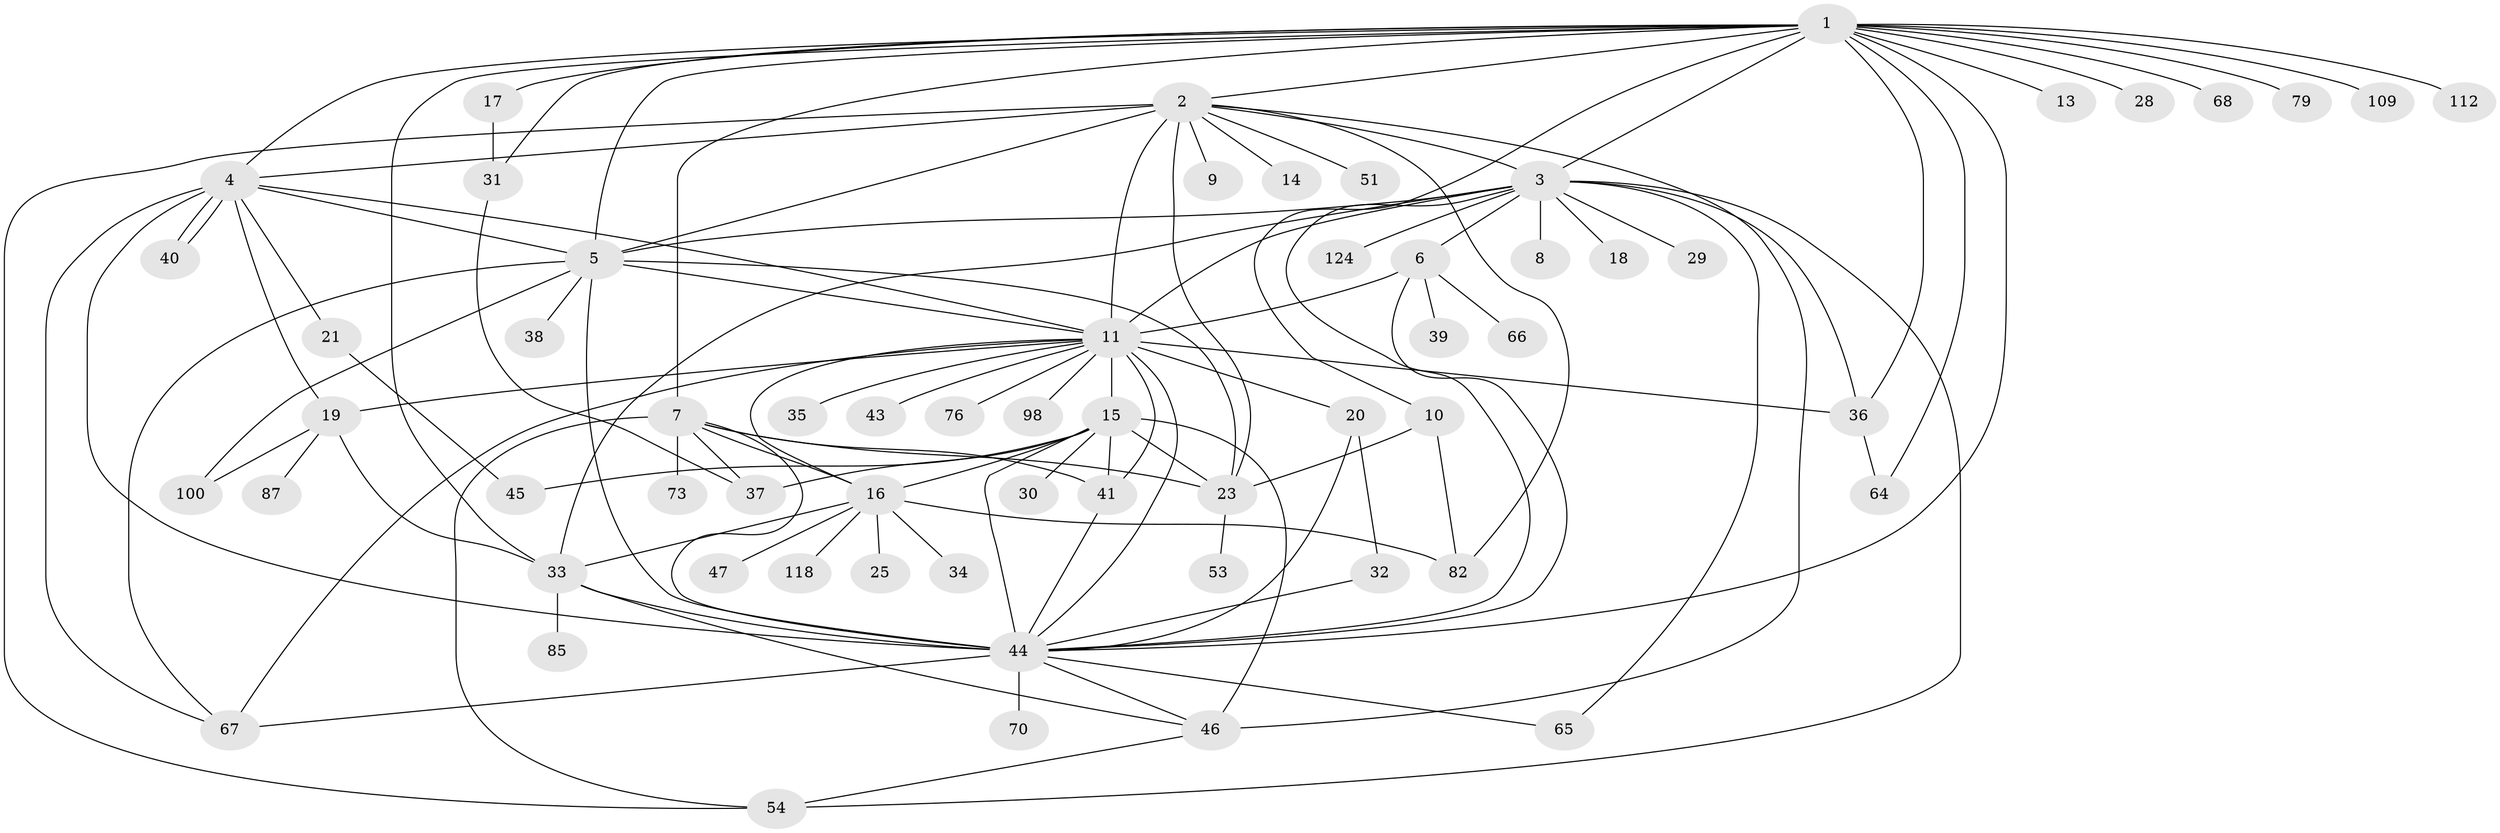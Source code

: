 // original degree distribution, {19: 0.008064516129032258, 14: 0.016129032258064516, 13: 0.016129032258064516, 10: 0.016129032258064516, 11: 0.008064516129032258, 5: 0.03225806451612903, 1: 0.4274193548387097, 3: 0.16129032258064516, 17: 0.008064516129032258, 8: 0.03225806451612903, 2: 0.16129032258064516, 6: 0.03225806451612903, 4: 0.07258064516129033, 12: 0.008064516129032258}
// Generated by graph-tools (version 1.1) at 2025/14/03/09/25 04:14:47]
// undirected, 62 vertices, 114 edges
graph export_dot {
graph [start="1"]
  node [color=gray90,style=filled];
  1 [super="+81"];
  2;
  3 [super="+27"];
  4 [super="+55+24+75+57"];
  5;
  6;
  7 [super="+42"];
  8;
  9;
  10;
  11 [super="+12"];
  13;
  14;
  15 [super="+72+22+26"];
  16;
  17;
  18;
  19;
  20;
  21;
  23 [super="+50+63"];
  25;
  28 [super="+58"];
  29;
  30;
  31;
  32 [super="+105"];
  33 [super="+61+92"];
  34;
  35 [super="+78+62"];
  36 [super="+56"];
  37 [super="+113+90"];
  38;
  39;
  40 [super="+48"];
  41 [super="+97+86+49+74+71"];
  43;
  44 [super="+52"];
  45 [super="+117"];
  46 [super="+101+91+69"];
  47;
  51;
  53;
  54;
  64;
  65;
  66;
  67 [super="+89"];
  68;
  70;
  73;
  76;
  79;
  82;
  85;
  87;
  98;
  100 [super="+102"];
  109;
  112;
  118;
  124;
  1 -- 2;
  1 -- 3;
  1 -- 4;
  1 -- 5;
  1 -- 7;
  1 -- 10;
  1 -- 13;
  1 -- 17;
  1 -- 28;
  1 -- 31;
  1 -- 33;
  1 -- 64;
  1 -- 68;
  1 -- 79;
  1 -- 109;
  1 -- 112;
  1 -- 44;
  1 -- 36;
  2 -- 3;
  2 -- 5;
  2 -- 9;
  2 -- 11 [weight=3];
  2 -- 14;
  2 -- 46;
  2 -- 51;
  2 -- 54;
  2 -- 82;
  2 -- 23;
  2 -- 4;
  3 -- 5;
  3 -- 6;
  3 -- 8;
  3 -- 18;
  3 -- 29;
  3 -- 54;
  3 -- 65;
  3 -- 124;
  3 -- 44;
  3 -- 11;
  3 -- 33;
  3 -- 36;
  4 -- 19 [weight=2];
  4 -- 21;
  4 -- 40;
  4 -- 40;
  4 -- 5;
  4 -- 44;
  4 -- 67;
  4 -- 11;
  5 -- 11;
  5 -- 38;
  5 -- 100;
  5 -- 44 [weight=2];
  5 -- 23;
  5 -- 67;
  6 -- 11;
  6 -- 39;
  6 -- 44;
  6 -- 66;
  7 -- 16;
  7 -- 23 [weight=2];
  7 -- 41 [weight=3];
  7 -- 54;
  7 -- 73;
  7 -- 44;
  7 -- 37;
  10 -- 23;
  10 -- 82;
  11 -- 15 [weight=4];
  11 -- 20 [weight=2];
  11 -- 35;
  11 -- 43;
  11 -- 76;
  11 -- 98;
  11 -- 67;
  11 -- 36 [weight=2];
  11 -- 41;
  11 -- 44;
  11 -- 16;
  11 -- 19;
  15 -- 30;
  15 -- 44 [weight=3];
  15 -- 45;
  15 -- 46 [weight=2];
  15 -- 16;
  15 -- 41;
  15 -- 23;
  15 -- 37;
  16 -- 25;
  16 -- 33 [weight=2];
  16 -- 34;
  16 -- 47;
  16 -- 82;
  16 -- 118;
  17 -- 31;
  19 -- 33;
  19 -- 87;
  19 -- 100;
  20 -- 32;
  20 -- 44;
  21 -- 45;
  23 -- 53;
  31 -- 37;
  32 -- 44;
  33 -- 44 [weight=4];
  33 -- 85;
  33 -- 46;
  36 -- 64;
  41 -- 44;
  44 -- 65;
  44 -- 70;
  44 -- 67;
  44 -- 46;
  46 -- 54;
}
